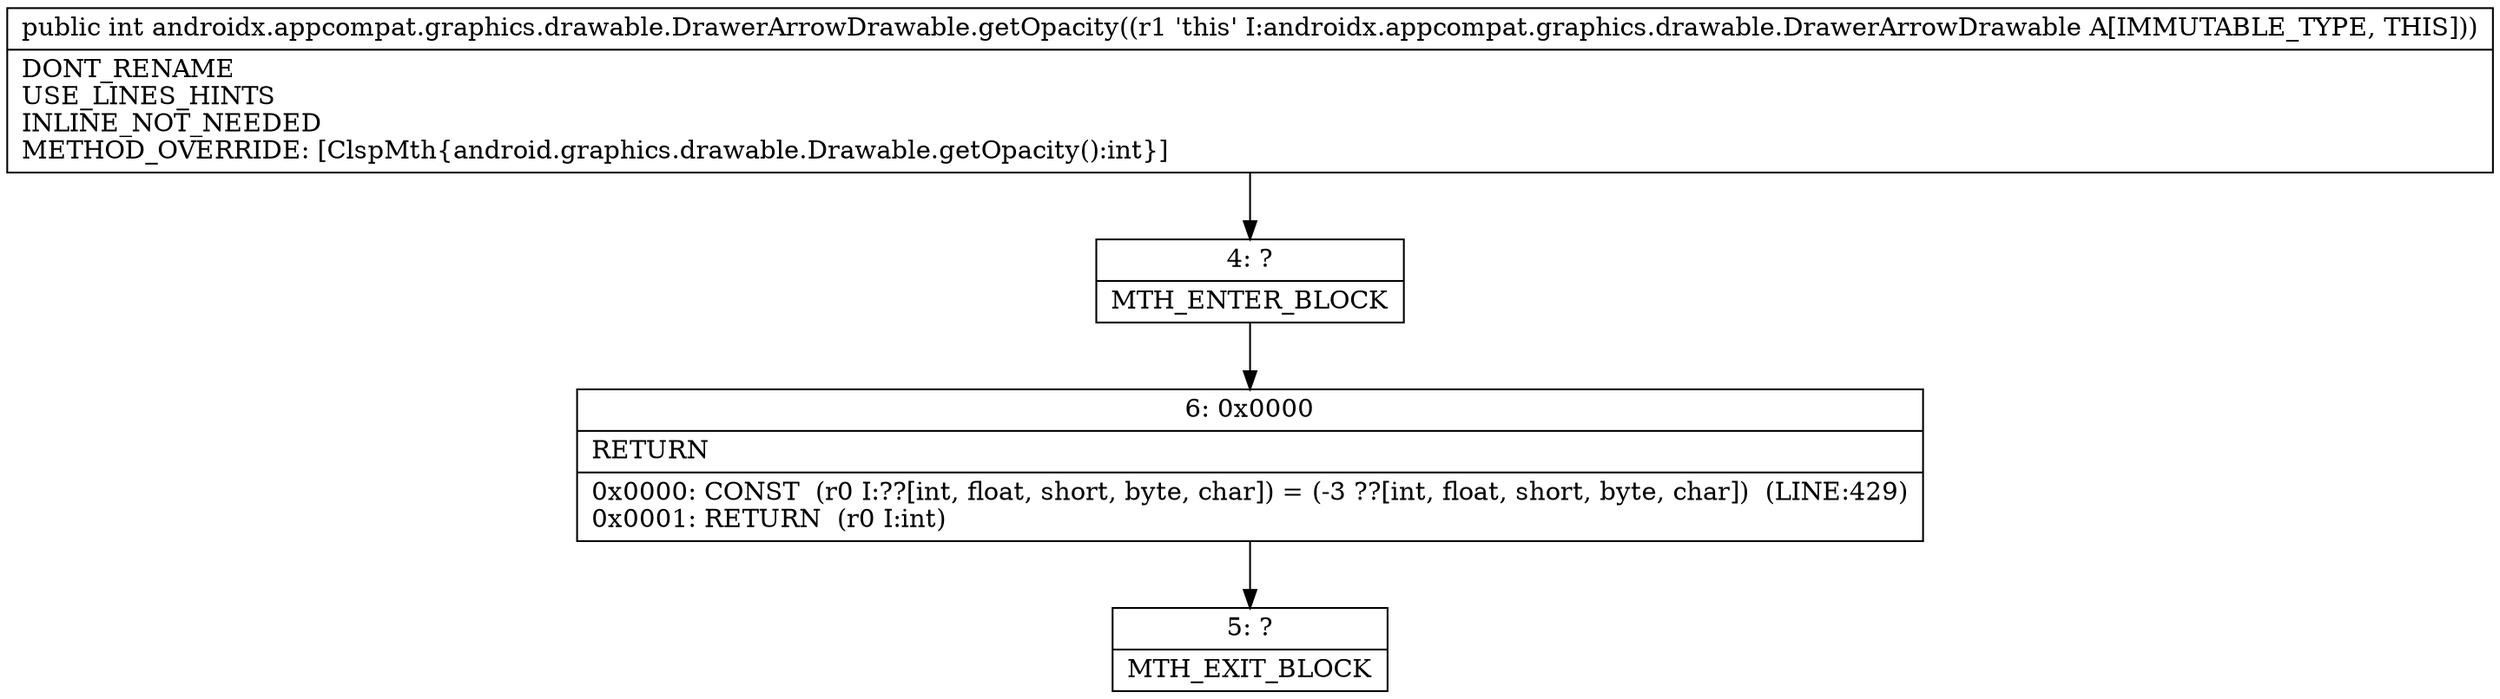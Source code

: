 digraph "CFG forandroidx.appcompat.graphics.drawable.DrawerArrowDrawable.getOpacity()I" {
Node_4 [shape=record,label="{4\:\ ?|MTH_ENTER_BLOCK\l}"];
Node_6 [shape=record,label="{6\:\ 0x0000|RETURN\l|0x0000: CONST  (r0 I:??[int, float, short, byte, char]) = (\-3 ??[int, float, short, byte, char])  (LINE:429)\l0x0001: RETURN  (r0 I:int) \l}"];
Node_5 [shape=record,label="{5\:\ ?|MTH_EXIT_BLOCK\l}"];
MethodNode[shape=record,label="{public int androidx.appcompat.graphics.drawable.DrawerArrowDrawable.getOpacity((r1 'this' I:androidx.appcompat.graphics.drawable.DrawerArrowDrawable A[IMMUTABLE_TYPE, THIS]))  | DONT_RENAME\lUSE_LINES_HINTS\lINLINE_NOT_NEEDED\lMETHOD_OVERRIDE: [ClspMth\{android.graphics.drawable.Drawable.getOpacity():int\}]\l}"];
MethodNode -> Node_4;Node_4 -> Node_6;
Node_6 -> Node_5;
}

